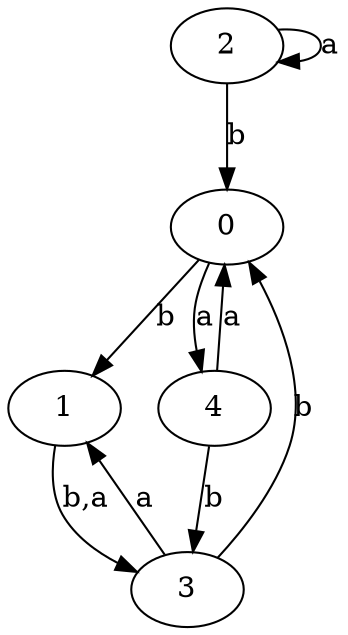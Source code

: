 digraph {
 ranksep=0.5;
 d2tdocpreamble = "\usetikzlibrary{automata}";
 d2tfigpreamble = "\tikzstyle{every state}= [ draw=blue!50,very thick,fill=blue!20]  \tikzstyle{auto}= [fill=white]";
 node [style="state"];
 edge [lblstyle="auto",topath="bend right", len=4  ]
  "0" [label="0",];
  "1" [label="1",style = "state, initial"];
  "2" [label="2",];
  "3" [label="3",];
  "4" [label="4",style = "state, accepting"];
  "0" -> "1" [label="b"];
  "0" -> "4" [label="a"];
  "1" -> "3" [label="b,a"];
  "2" -> "0" [label="b"];
  "2" -> "2" [label="a",topath="loop above"];
  "3" -> "0" [label="b"];
  "3" -> "1" [label="a"];
  "4" -> "0" [label="a"];
  "4" -> "3" [label="b"];
}